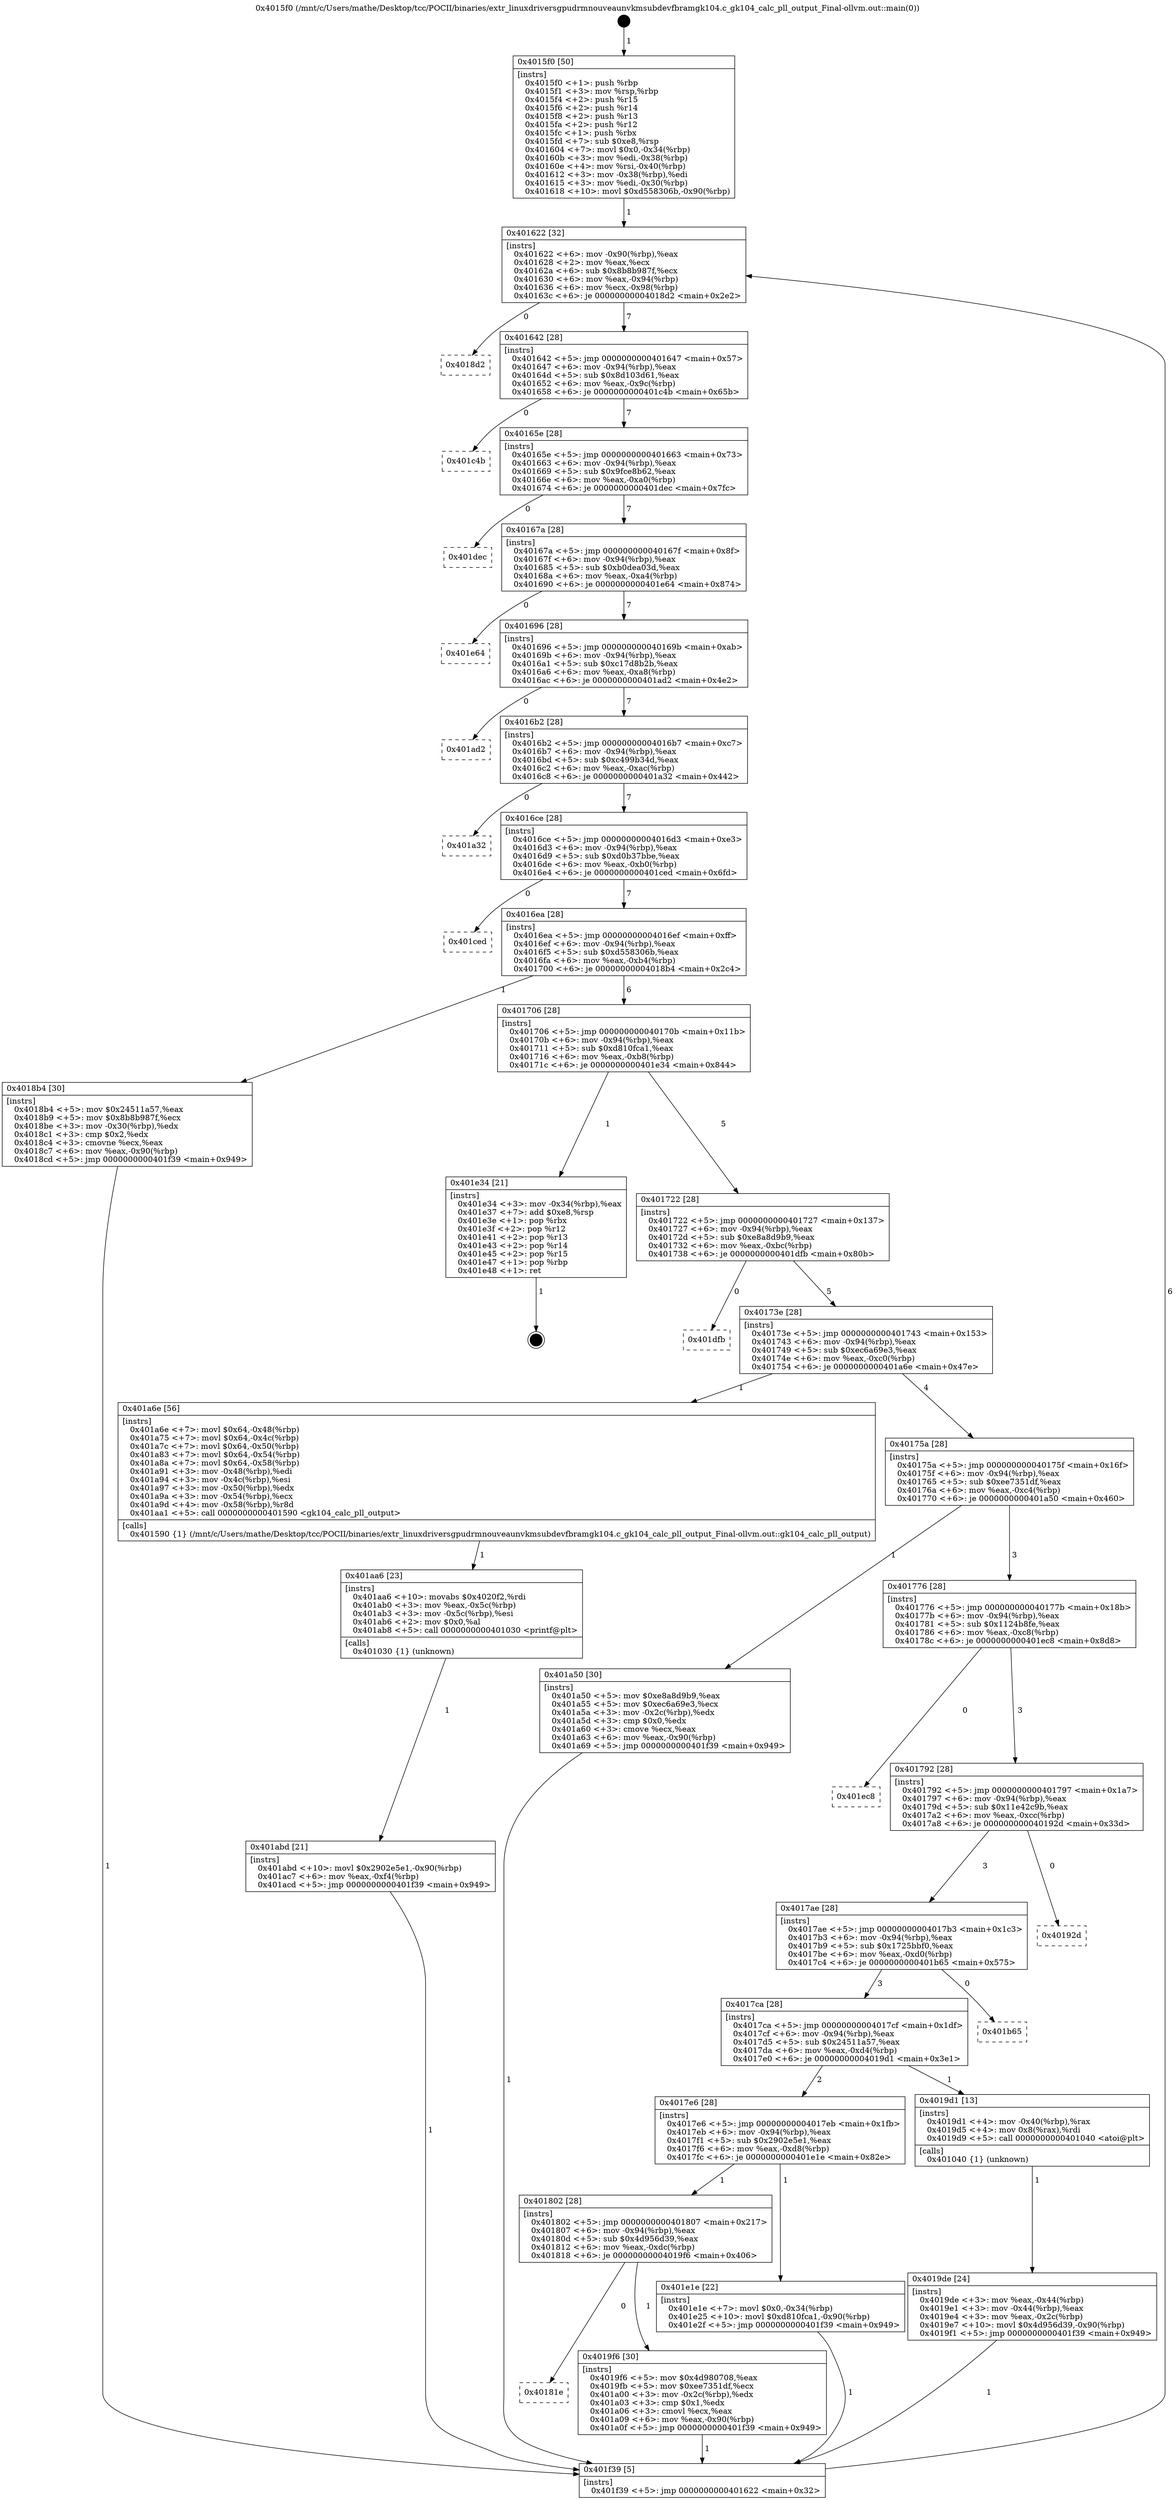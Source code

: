 digraph "0x4015f0" {
  label = "0x4015f0 (/mnt/c/Users/mathe/Desktop/tcc/POCII/binaries/extr_linuxdriversgpudrmnouveaunvkmsubdevfbramgk104.c_gk104_calc_pll_output_Final-ollvm.out::main(0))"
  labelloc = "t"
  node[shape=record]

  Entry [label="",width=0.3,height=0.3,shape=circle,fillcolor=black,style=filled]
  "0x401622" [label="{
     0x401622 [32]\l
     | [instrs]\l
     &nbsp;&nbsp;0x401622 \<+6\>: mov -0x90(%rbp),%eax\l
     &nbsp;&nbsp;0x401628 \<+2\>: mov %eax,%ecx\l
     &nbsp;&nbsp;0x40162a \<+6\>: sub $0x8b8b987f,%ecx\l
     &nbsp;&nbsp;0x401630 \<+6\>: mov %eax,-0x94(%rbp)\l
     &nbsp;&nbsp;0x401636 \<+6\>: mov %ecx,-0x98(%rbp)\l
     &nbsp;&nbsp;0x40163c \<+6\>: je 00000000004018d2 \<main+0x2e2\>\l
  }"]
  "0x4018d2" [label="{
     0x4018d2\l
  }", style=dashed]
  "0x401642" [label="{
     0x401642 [28]\l
     | [instrs]\l
     &nbsp;&nbsp;0x401642 \<+5\>: jmp 0000000000401647 \<main+0x57\>\l
     &nbsp;&nbsp;0x401647 \<+6\>: mov -0x94(%rbp),%eax\l
     &nbsp;&nbsp;0x40164d \<+5\>: sub $0x8d103d61,%eax\l
     &nbsp;&nbsp;0x401652 \<+6\>: mov %eax,-0x9c(%rbp)\l
     &nbsp;&nbsp;0x401658 \<+6\>: je 0000000000401c4b \<main+0x65b\>\l
  }"]
  Exit [label="",width=0.3,height=0.3,shape=circle,fillcolor=black,style=filled,peripheries=2]
  "0x401c4b" [label="{
     0x401c4b\l
  }", style=dashed]
  "0x40165e" [label="{
     0x40165e [28]\l
     | [instrs]\l
     &nbsp;&nbsp;0x40165e \<+5\>: jmp 0000000000401663 \<main+0x73\>\l
     &nbsp;&nbsp;0x401663 \<+6\>: mov -0x94(%rbp),%eax\l
     &nbsp;&nbsp;0x401669 \<+5\>: sub $0x9fce8b62,%eax\l
     &nbsp;&nbsp;0x40166e \<+6\>: mov %eax,-0xa0(%rbp)\l
     &nbsp;&nbsp;0x401674 \<+6\>: je 0000000000401dec \<main+0x7fc\>\l
  }"]
  "0x401abd" [label="{
     0x401abd [21]\l
     | [instrs]\l
     &nbsp;&nbsp;0x401abd \<+10\>: movl $0x2902e5e1,-0x90(%rbp)\l
     &nbsp;&nbsp;0x401ac7 \<+6\>: mov %eax,-0xf4(%rbp)\l
     &nbsp;&nbsp;0x401acd \<+5\>: jmp 0000000000401f39 \<main+0x949\>\l
  }"]
  "0x401dec" [label="{
     0x401dec\l
  }", style=dashed]
  "0x40167a" [label="{
     0x40167a [28]\l
     | [instrs]\l
     &nbsp;&nbsp;0x40167a \<+5\>: jmp 000000000040167f \<main+0x8f\>\l
     &nbsp;&nbsp;0x40167f \<+6\>: mov -0x94(%rbp),%eax\l
     &nbsp;&nbsp;0x401685 \<+5\>: sub $0xb0dea03d,%eax\l
     &nbsp;&nbsp;0x40168a \<+6\>: mov %eax,-0xa4(%rbp)\l
     &nbsp;&nbsp;0x401690 \<+6\>: je 0000000000401e64 \<main+0x874\>\l
  }"]
  "0x401aa6" [label="{
     0x401aa6 [23]\l
     | [instrs]\l
     &nbsp;&nbsp;0x401aa6 \<+10\>: movabs $0x4020f2,%rdi\l
     &nbsp;&nbsp;0x401ab0 \<+3\>: mov %eax,-0x5c(%rbp)\l
     &nbsp;&nbsp;0x401ab3 \<+3\>: mov -0x5c(%rbp),%esi\l
     &nbsp;&nbsp;0x401ab6 \<+2\>: mov $0x0,%al\l
     &nbsp;&nbsp;0x401ab8 \<+5\>: call 0000000000401030 \<printf@plt\>\l
     | [calls]\l
     &nbsp;&nbsp;0x401030 \{1\} (unknown)\l
  }"]
  "0x401e64" [label="{
     0x401e64\l
  }", style=dashed]
  "0x401696" [label="{
     0x401696 [28]\l
     | [instrs]\l
     &nbsp;&nbsp;0x401696 \<+5\>: jmp 000000000040169b \<main+0xab\>\l
     &nbsp;&nbsp;0x40169b \<+6\>: mov -0x94(%rbp),%eax\l
     &nbsp;&nbsp;0x4016a1 \<+5\>: sub $0xc17d8b2b,%eax\l
     &nbsp;&nbsp;0x4016a6 \<+6\>: mov %eax,-0xa8(%rbp)\l
     &nbsp;&nbsp;0x4016ac \<+6\>: je 0000000000401ad2 \<main+0x4e2\>\l
  }"]
  "0x40181e" [label="{
     0x40181e\l
  }", style=dashed]
  "0x401ad2" [label="{
     0x401ad2\l
  }", style=dashed]
  "0x4016b2" [label="{
     0x4016b2 [28]\l
     | [instrs]\l
     &nbsp;&nbsp;0x4016b2 \<+5\>: jmp 00000000004016b7 \<main+0xc7\>\l
     &nbsp;&nbsp;0x4016b7 \<+6\>: mov -0x94(%rbp),%eax\l
     &nbsp;&nbsp;0x4016bd \<+5\>: sub $0xc499b34d,%eax\l
     &nbsp;&nbsp;0x4016c2 \<+6\>: mov %eax,-0xac(%rbp)\l
     &nbsp;&nbsp;0x4016c8 \<+6\>: je 0000000000401a32 \<main+0x442\>\l
  }"]
  "0x4019f6" [label="{
     0x4019f6 [30]\l
     | [instrs]\l
     &nbsp;&nbsp;0x4019f6 \<+5\>: mov $0x4d980708,%eax\l
     &nbsp;&nbsp;0x4019fb \<+5\>: mov $0xee7351df,%ecx\l
     &nbsp;&nbsp;0x401a00 \<+3\>: mov -0x2c(%rbp),%edx\l
     &nbsp;&nbsp;0x401a03 \<+3\>: cmp $0x1,%edx\l
     &nbsp;&nbsp;0x401a06 \<+3\>: cmovl %ecx,%eax\l
     &nbsp;&nbsp;0x401a09 \<+6\>: mov %eax,-0x90(%rbp)\l
     &nbsp;&nbsp;0x401a0f \<+5\>: jmp 0000000000401f39 \<main+0x949\>\l
  }"]
  "0x401a32" [label="{
     0x401a32\l
  }", style=dashed]
  "0x4016ce" [label="{
     0x4016ce [28]\l
     | [instrs]\l
     &nbsp;&nbsp;0x4016ce \<+5\>: jmp 00000000004016d3 \<main+0xe3\>\l
     &nbsp;&nbsp;0x4016d3 \<+6\>: mov -0x94(%rbp),%eax\l
     &nbsp;&nbsp;0x4016d9 \<+5\>: sub $0xd0b37bbe,%eax\l
     &nbsp;&nbsp;0x4016de \<+6\>: mov %eax,-0xb0(%rbp)\l
     &nbsp;&nbsp;0x4016e4 \<+6\>: je 0000000000401ced \<main+0x6fd\>\l
  }"]
  "0x401802" [label="{
     0x401802 [28]\l
     | [instrs]\l
     &nbsp;&nbsp;0x401802 \<+5\>: jmp 0000000000401807 \<main+0x217\>\l
     &nbsp;&nbsp;0x401807 \<+6\>: mov -0x94(%rbp),%eax\l
     &nbsp;&nbsp;0x40180d \<+5\>: sub $0x4d956d39,%eax\l
     &nbsp;&nbsp;0x401812 \<+6\>: mov %eax,-0xdc(%rbp)\l
     &nbsp;&nbsp;0x401818 \<+6\>: je 00000000004019f6 \<main+0x406\>\l
  }"]
  "0x401ced" [label="{
     0x401ced\l
  }", style=dashed]
  "0x4016ea" [label="{
     0x4016ea [28]\l
     | [instrs]\l
     &nbsp;&nbsp;0x4016ea \<+5\>: jmp 00000000004016ef \<main+0xff\>\l
     &nbsp;&nbsp;0x4016ef \<+6\>: mov -0x94(%rbp),%eax\l
     &nbsp;&nbsp;0x4016f5 \<+5\>: sub $0xd558306b,%eax\l
     &nbsp;&nbsp;0x4016fa \<+6\>: mov %eax,-0xb4(%rbp)\l
     &nbsp;&nbsp;0x401700 \<+6\>: je 00000000004018b4 \<main+0x2c4\>\l
  }"]
  "0x401e1e" [label="{
     0x401e1e [22]\l
     | [instrs]\l
     &nbsp;&nbsp;0x401e1e \<+7\>: movl $0x0,-0x34(%rbp)\l
     &nbsp;&nbsp;0x401e25 \<+10\>: movl $0xd810fca1,-0x90(%rbp)\l
     &nbsp;&nbsp;0x401e2f \<+5\>: jmp 0000000000401f39 \<main+0x949\>\l
  }"]
  "0x4018b4" [label="{
     0x4018b4 [30]\l
     | [instrs]\l
     &nbsp;&nbsp;0x4018b4 \<+5\>: mov $0x24511a57,%eax\l
     &nbsp;&nbsp;0x4018b9 \<+5\>: mov $0x8b8b987f,%ecx\l
     &nbsp;&nbsp;0x4018be \<+3\>: mov -0x30(%rbp),%edx\l
     &nbsp;&nbsp;0x4018c1 \<+3\>: cmp $0x2,%edx\l
     &nbsp;&nbsp;0x4018c4 \<+3\>: cmovne %ecx,%eax\l
     &nbsp;&nbsp;0x4018c7 \<+6\>: mov %eax,-0x90(%rbp)\l
     &nbsp;&nbsp;0x4018cd \<+5\>: jmp 0000000000401f39 \<main+0x949\>\l
  }"]
  "0x401706" [label="{
     0x401706 [28]\l
     | [instrs]\l
     &nbsp;&nbsp;0x401706 \<+5\>: jmp 000000000040170b \<main+0x11b\>\l
     &nbsp;&nbsp;0x40170b \<+6\>: mov -0x94(%rbp),%eax\l
     &nbsp;&nbsp;0x401711 \<+5\>: sub $0xd810fca1,%eax\l
     &nbsp;&nbsp;0x401716 \<+6\>: mov %eax,-0xb8(%rbp)\l
     &nbsp;&nbsp;0x40171c \<+6\>: je 0000000000401e34 \<main+0x844\>\l
  }"]
  "0x401f39" [label="{
     0x401f39 [5]\l
     | [instrs]\l
     &nbsp;&nbsp;0x401f39 \<+5\>: jmp 0000000000401622 \<main+0x32\>\l
  }"]
  "0x4015f0" [label="{
     0x4015f0 [50]\l
     | [instrs]\l
     &nbsp;&nbsp;0x4015f0 \<+1\>: push %rbp\l
     &nbsp;&nbsp;0x4015f1 \<+3\>: mov %rsp,%rbp\l
     &nbsp;&nbsp;0x4015f4 \<+2\>: push %r15\l
     &nbsp;&nbsp;0x4015f6 \<+2\>: push %r14\l
     &nbsp;&nbsp;0x4015f8 \<+2\>: push %r13\l
     &nbsp;&nbsp;0x4015fa \<+2\>: push %r12\l
     &nbsp;&nbsp;0x4015fc \<+1\>: push %rbx\l
     &nbsp;&nbsp;0x4015fd \<+7\>: sub $0xe8,%rsp\l
     &nbsp;&nbsp;0x401604 \<+7\>: movl $0x0,-0x34(%rbp)\l
     &nbsp;&nbsp;0x40160b \<+3\>: mov %edi,-0x38(%rbp)\l
     &nbsp;&nbsp;0x40160e \<+4\>: mov %rsi,-0x40(%rbp)\l
     &nbsp;&nbsp;0x401612 \<+3\>: mov -0x38(%rbp),%edi\l
     &nbsp;&nbsp;0x401615 \<+3\>: mov %edi,-0x30(%rbp)\l
     &nbsp;&nbsp;0x401618 \<+10\>: movl $0xd558306b,-0x90(%rbp)\l
  }"]
  "0x4019de" [label="{
     0x4019de [24]\l
     | [instrs]\l
     &nbsp;&nbsp;0x4019de \<+3\>: mov %eax,-0x44(%rbp)\l
     &nbsp;&nbsp;0x4019e1 \<+3\>: mov -0x44(%rbp),%eax\l
     &nbsp;&nbsp;0x4019e4 \<+3\>: mov %eax,-0x2c(%rbp)\l
     &nbsp;&nbsp;0x4019e7 \<+10\>: movl $0x4d956d39,-0x90(%rbp)\l
     &nbsp;&nbsp;0x4019f1 \<+5\>: jmp 0000000000401f39 \<main+0x949\>\l
  }"]
  "0x401e34" [label="{
     0x401e34 [21]\l
     | [instrs]\l
     &nbsp;&nbsp;0x401e34 \<+3\>: mov -0x34(%rbp),%eax\l
     &nbsp;&nbsp;0x401e37 \<+7\>: add $0xe8,%rsp\l
     &nbsp;&nbsp;0x401e3e \<+1\>: pop %rbx\l
     &nbsp;&nbsp;0x401e3f \<+2\>: pop %r12\l
     &nbsp;&nbsp;0x401e41 \<+2\>: pop %r13\l
     &nbsp;&nbsp;0x401e43 \<+2\>: pop %r14\l
     &nbsp;&nbsp;0x401e45 \<+2\>: pop %r15\l
     &nbsp;&nbsp;0x401e47 \<+1\>: pop %rbp\l
     &nbsp;&nbsp;0x401e48 \<+1\>: ret\l
  }"]
  "0x401722" [label="{
     0x401722 [28]\l
     | [instrs]\l
     &nbsp;&nbsp;0x401722 \<+5\>: jmp 0000000000401727 \<main+0x137\>\l
     &nbsp;&nbsp;0x401727 \<+6\>: mov -0x94(%rbp),%eax\l
     &nbsp;&nbsp;0x40172d \<+5\>: sub $0xe8a8d9b9,%eax\l
     &nbsp;&nbsp;0x401732 \<+6\>: mov %eax,-0xbc(%rbp)\l
     &nbsp;&nbsp;0x401738 \<+6\>: je 0000000000401dfb \<main+0x80b\>\l
  }"]
  "0x4017e6" [label="{
     0x4017e6 [28]\l
     | [instrs]\l
     &nbsp;&nbsp;0x4017e6 \<+5\>: jmp 00000000004017eb \<main+0x1fb\>\l
     &nbsp;&nbsp;0x4017eb \<+6\>: mov -0x94(%rbp),%eax\l
     &nbsp;&nbsp;0x4017f1 \<+5\>: sub $0x2902e5e1,%eax\l
     &nbsp;&nbsp;0x4017f6 \<+6\>: mov %eax,-0xd8(%rbp)\l
     &nbsp;&nbsp;0x4017fc \<+6\>: je 0000000000401e1e \<main+0x82e\>\l
  }"]
  "0x401dfb" [label="{
     0x401dfb\l
  }", style=dashed]
  "0x40173e" [label="{
     0x40173e [28]\l
     | [instrs]\l
     &nbsp;&nbsp;0x40173e \<+5\>: jmp 0000000000401743 \<main+0x153\>\l
     &nbsp;&nbsp;0x401743 \<+6\>: mov -0x94(%rbp),%eax\l
     &nbsp;&nbsp;0x401749 \<+5\>: sub $0xec6a69e3,%eax\l
     &nbsp;&nbsp;0x40174e \<+6\>: mov %eax,-0xc0(%rbp)\l
     &nbsp;&nbsp;0x401754 \<+6\>: je 0000000000401a6e \<main+0x47e\>\l
  }"]
  "0x4019d1" [label="{
     0x4019d1 [13]\l
     | [instrs]\l
     &nbsp;&nbsp;0x4019d1 \<+4\>: mov -0x40(%rbp),%rax\l
     &nbsp;&nbsp;0x4019d5 \<+4\>: mov 0x8(%rax),%rdi\l
     &nbsp;&nbsp;0x4019d9 \<+5\>: call 0000000000401040 \<atoi@plt\>\l
     | [calls]\l
     &nbsp;&nbsp;0x401040 \{1\} (unknown)\l
  }"]
  "0x401a6e" [label="{
     0x401a6e [56]\l
     | [instrs]\l
     &nbsp;&nbsp;0x401a6e \<+7\>: movl $0x64,-0x48(%rbp)\l
     &nbsp;&nbsp;0x401a75 \<+7\>: movl $0x64,-0x4c(%rbp)\l
     &nbsp;&nbsp;0x401a7c \<+7\>: movl $0x64,-0x50(%rbp)\l
     &nbsp;&nbsp;0x401a83 \<+7\>: movl $0x64,-0x54(%rbp)\l
     &nbsp;&nbsp;0x401a8a \<+7\>: movl $0x64,-0x58(%rbp)\l
     &nbsp;&nbsp;0x401a91 \<+3\>: mov -0x48(%rbp),%edi\l
     &nbsp;&nbsp;0x401a94 \<+3\>: mov -0x4c(%rbp),%esi\l
     &nbsp;&nbsp;0x401a97 \<+3\>: mov -0x50(%rbp),%edx\l
     &nbsp;&nbsp;0x401a9a \<+3\>: mov -0x54(%rbp),%ecx\l
     &nbsp;&nbsp;0x401a9d \<+4\>: mov -0x58(%rbp),%r8d\l
     &nbsp;&nbsp;0x401aa1 \<+5\>: call 0000000000401590 \<gk104_calc_pll_output\>\l
     | [calls]\l
     &nbsp;&nbsp;0x401590 \{1\} (/mnt/c/Users/mathe/Desktop/tcc/POCII/binaries/extr_linuxdriversgpudrmnouveaunvkmsubdevfbramgk104.c_gk104_calc_pll_output_Final-ollvm.out::gk104_calc_pll_output)\l
  }"]
  "0x40175a" [label="{
     0x40175a [28]\l
     | [instrs]\l
     &nbsp;&nbsp;0x40175a \<+5\>: jmp 000000000040175f \<main+0x16f\>\l
     &nbsp;&nbsp;0x40175f \<+6\>: mov -0x94(%rbp),%eax\l
     &nbsp;&nbsp;0x401765 \<+5\>: sub $0xee7351df,%eax\l
     &nbsp;&nbsp;0x40176a \<+6\>: mov %eax,-0xc4(%rbp)\l
     &nbsp;&nbsp;0x401770 \<+6\>: je 0000000000401a50 \<main+0x460\>\l
  }"]
  "0x4017ca" [label="{
     0x4017ca [28]\l
     | [instrs]\l
     &nbsp;&nbsp;0x4017ca \<+5\>: jmp 00000000004017cf \<main+0x1df\>\l
     &nbsp;&nbsp;0x4017cf \<+6\>: mov -0x94(%rbp),%eax\l
     &nbsp;&nbsp;0x4017d5 \<+5\>: sub $0x24511a57,%eax\l
     &nbsp;&nbsp;0x4017da \<+6\>: mov %eax,-0xd4(%rbp)\l
     &nbsp;&nbsp;0x4017e0 \<+6\>: je 00000000004019d1 \<main+0x3e1\>\l
  }"]
  "0x401a50" [label="{
     0x401a50 [30]\l
     | [instrs]\l
     &nbsp;&nbsp;0x401a50 \<+5\>: mov $0xe8a8d9b9,%eax\l
     &nbsp;&nbsp;0x401a55 \<+5\>: mov $0xec6a69e3,%ecx\l
     &nbsp;&nbsp;0x401a5a \<+3\>: mov -0x2c(%rbp),%edx\l
     &nbsp;&nbsp;0x401a5d \<+3\>: cmp $0x0,%edx\l
     &nbsp;&nbsp;0x401a60 \<+3\>: cmove %ecx,%eax\l
     &nbsp;&nbsp;0x401a63 \<+6\>: mov %eax,-0x90(%rbp)\l
     &nbsp;&nbsp;0x401a69 \<+5\>: jmp 0000000000401f39 \<main+0x949\>\l
  }"]
  "0x401776" [label="{
     0x401776 [28]\l
     | [instrs]\l
     &nbsp;&nbsp;0x401776 \<+5\>: jmp 000000000040177b \<main+0x18b\>\l
     &nbsp;&nbsp;0x40177b \<+6\>: mov -0x94(%rbp),%eax\l
     &nbsp;&nbsp;0x401781 \<+5\>: sub $0x1124b8fe,%eax\l
     &nbsp;&nbsp;0x401786 \<+6\>: mov %eax,-0xc8(%rbp)\l
     &nbsp;&nbsp;0x40178c \<+6\>: je 0000000000401ec8 \<main+0x8d8\>\l
  }"]
  "0x401b65" [label="{
     0x401b65\l
  }", style=dashed]
  "0x401ec8" [label="{
     0x401ec8\l
  }", style=dashed]
  "0x401792" [label="{
     0x401792 [28]\l
     | [instrs]\l
     &nbsp;&nbsp;0x401792 \<+5\>: jmp 0000000000401797 \<main+0x1a7\>\l
     &nbsp;&nbsp;0x401797 \<+6\>: mov -0x94(%rbp),%eax\l
     &nbsp;&nbsp;0x40179d \<+5\>: sub $0x11e42c9b,%eax\l
     &nbsp;&nbsp;0x4017a2 \<+6\>: mov %eax,-0xcc(%rbp)\l
     &nbsp;&nbsp;0x4017a8 \<+6\>: je 000000000040192d \<main+0x33d\>\l
  }"]
  "0x4017ae" [label="{
     0x4017ae [28]\l
     | [instrs]\l
     &nbsp;&nbsp;0x4017ae \<+5\>: jmp 00000000004017b3 \<main+0x1c3\>\l
     &nbsp;&nbsp;0x4017b3 \<+6\>: mov -0x94(%rbp),%eax\l
     &nbsp;&nbsp;0x4017b9 \<+5\>: sub $0x1725bbf0,%eax\l
     &nbsp;&nbsp;0x4017be \<+6\>: mov %eax,-0xd0(%rbp)\l
     &nbsp;&nbsp;0x4017c4 \<+6\>: je 0000000000401b65 \<main+0x575\>\l
  }"]
  "0x40192d" [label="{
     0x40192d\l
  }", style=dashed]
  Entry -> "0x4015f0" [label=" 1"]
  "0x401622" -> "0x4018d2" [label=" 0"]
  "0x401622" -> "0x401642" [label=" 7"]
  "0x401e34" -> Exit [label=" 1"]
  "0x401642" -> "0x401c4b" [label=" 0"]
  "0x401642" -> "0x40165e" [label=" 7"]
  "0x401e1e" -> "0x401f39" [label=" 1"]
  "0x40165e" -> "0x401dec" [label=" 0"]
  "0x40165e" -> "0x40167a" [label=" 7"]
  "0x401abd" -> "0x401f39" [label=" 1"]
  "0x40167a" -> "0x401e64" [label=" 0"]
  "0x40167a" -> "0x401696" [label=" 7"]
  "0x401aa6" -> "0x401abd" [label=" 1"]
  "0x401696" -> "0x401ad2" [label=" 0"]
  "0x401696" -> "0x4016b2" [label=" 7"]
  "0x401a6e" -> "0x401aa6" [label=" 1"]
  "0x4016b2" -> "0x401a32" [label=" 0"]
  "0x4016b2" -> "0x4016ce" [label=" 7"]
  "0x401a50" -> "0x401f39" [label=" 1"]
  "0x4016ce" -> "0x401ced" [label=" 0"]
  "0x4016ce" -> "0x4016ea" [label=" 7"]
  "0x401802" -> "0x40181e" [label=" 0"]
  "0x4016ea" -> "0x4018b4" [label=" 1"]
  "0x4016ea" -> "0x401706" [label=" 6"]
  "0x4018b4" -> "0x401f39" [label=" 1"]
  "0x4015f0" -> "0x401622" [label=" 1"]
  "0x401f39" -> "0x401622" [label=" 6"]
  "0x401802" -> "0x4019f6" [label=" 1"]
  "0x401706" -> "0x401e34" [label=" 1"]
  "0x401706" -> "0x401722" [label=" 5"]
  "0x4017e6" -> "0x401802" [label=" 1"]
  "0x401722" -> "0x401dfb" [label=" 0"]
  "0x401722" -> "0x40173e" [label=" 5"]
  "0x4017e6" -> "0x401e1e" [label=" 1"]
  "0x40173e" -> "0x401a6e" [label=" 1"]
  "0x40173e" -> "0x40175a" [label=" 4"]
  "0x4019f6" -> "0x401f39" [label=" 1"]
  "0x40175a" -> "0x401a50" [label=" 1"]
  "0x40175a" -> "0x401776" [label=" 3"]
  "0x4019d1" -> "0x4019de" [label=" 1"]
  "0x401776" -> "0x401ec8" [label=" 0"]
  "0x401776" -> "0x401792" [label=" 3"]
  "0x4017ca" -> "0x4017e6" [label=" 2"]
  "0x401792" -> "0x40192d" [label=" 0"]
  "0x401792" -> "0x4017ae" [label=" 3"]
  "0x4017ca" -> "0x4019d1" [label=" 1"]
  "0x4017ae" -> "0x401b65" [label=" 0"]
  "0x4017ae" -> "0x4017ca" [label=" 3"]
  "0x4019de" -> "0x401f39" [label=" 1"]
}
